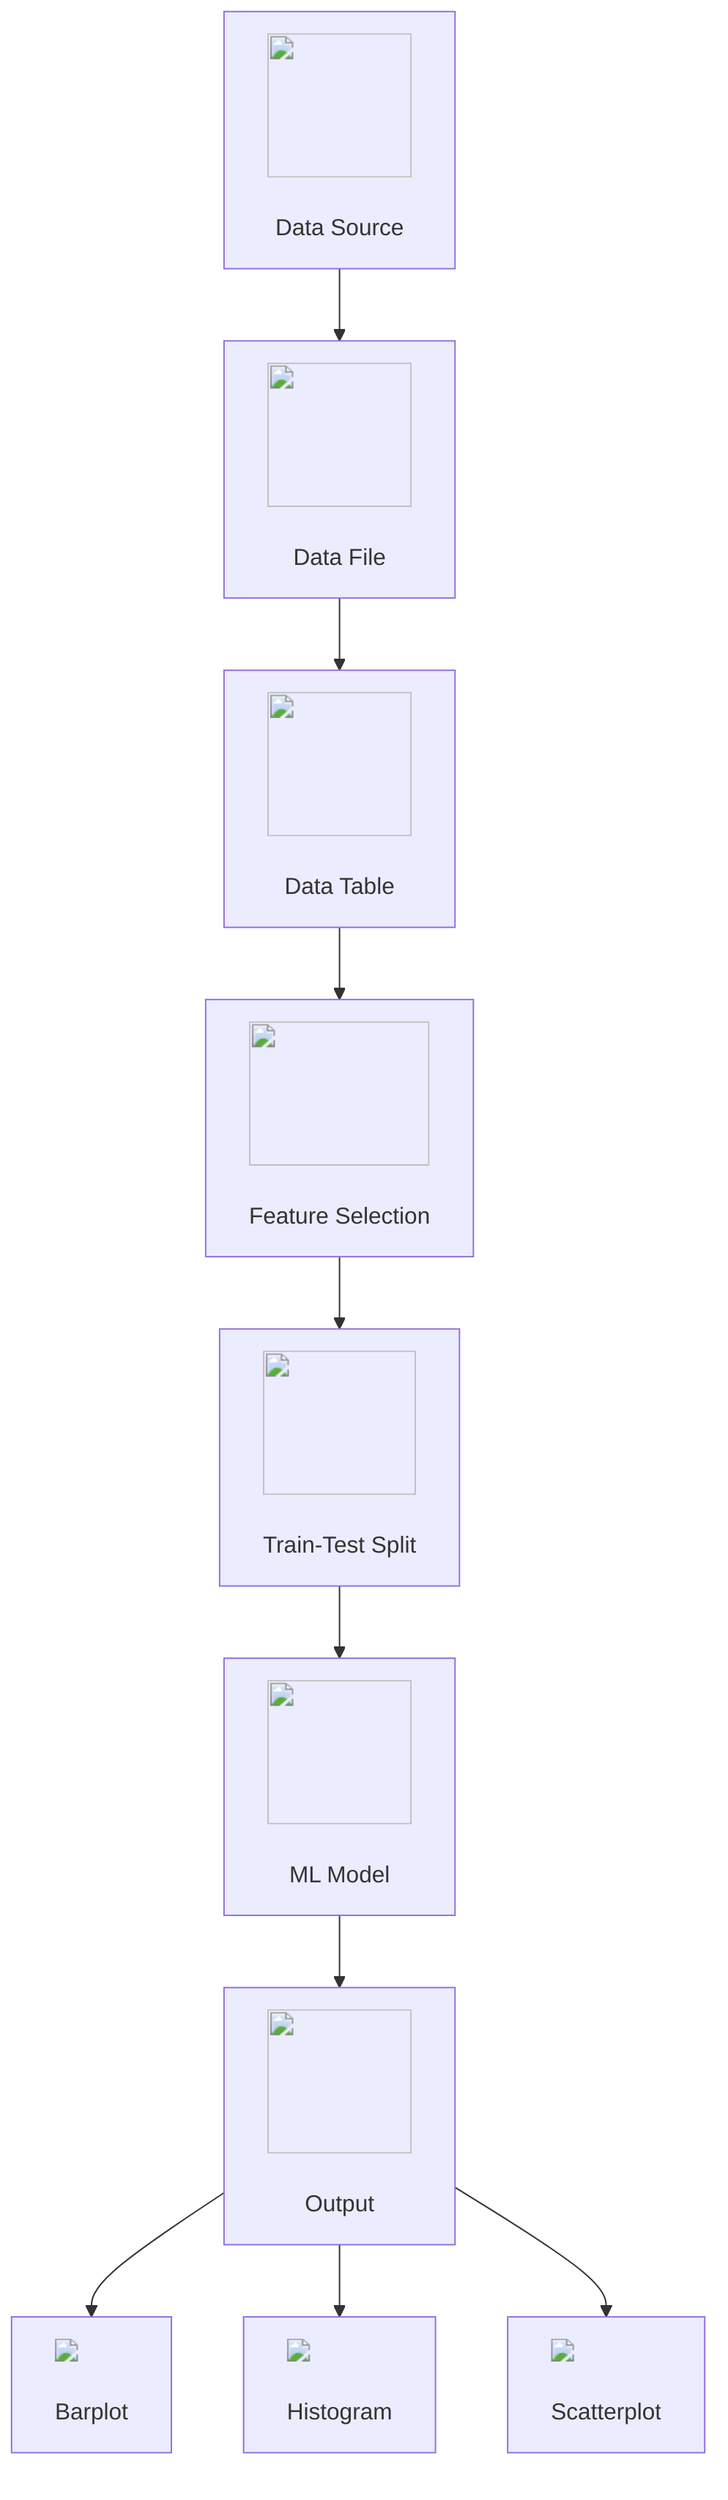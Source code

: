 graph TD;
    A["<img src='icons/database.svg' width=100 height=100/> <br/> Data Source"]
    B["<img src='icons/file.svg' width=100 height=100/> <br/> Data File"]
    C["<img src='icons/table.svg' width=100 height=100/> <br/> Data Table"]
    D["<img src='icons/column_split.svg' width=100 height=100/> <br/> Feature Selection"]
    E["<img src='icons/row_split.svg' width=100 height=100/> <br/> Train-Test Split"]
    F["<img src='icons/brain.svg' width=100 height=100/> <br/> ML Model"]
    G["<img src='icons/image.svg' width=100 height=100/> <br/> Output"]
    H["<img src='dummy_plots/barplot_template.svg'/> <br/> Barplot"]
    I["<img src='dummy_plots/hist_template.svg'/> <br/> Histogram"]
    J["<img src='dummy_plots/scatter_plot_template.svg'/> <br/> Scatterplot"]

    A --> B;
    B --> C;
    C --> D;
    D --> E;
    E --> F;
    F --> G;
    G --> H;
    G --> I;
    G --> J;